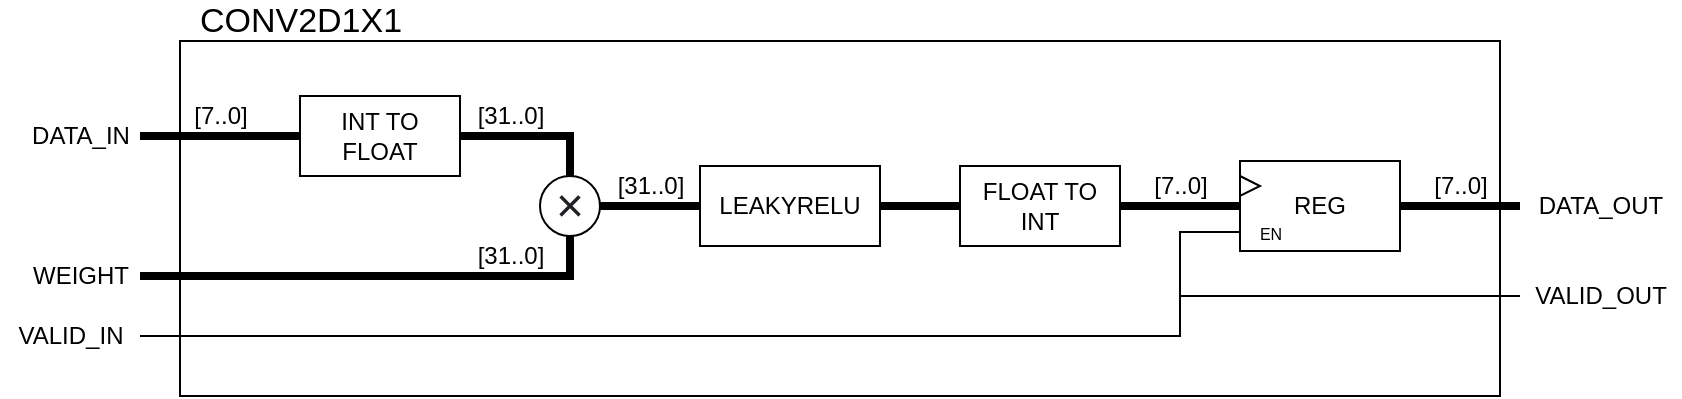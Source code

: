 <mxfile version="14.7.7" type="device"><diagram id="mfmWkxtsOC91oLr0DIt2" name="1x1-s-1"><mxGraphModel dx="1240" dy="689" grid="1" gridSize="10" guides="1" tooltips="1" connect="1" arrows="1" fold="1" page="1" pageScale="1" pageWidth="1200" pageHeight="1920" math="0" shadow="0"><root><mxCell id="0"/><mxCell id="1" parent="0"/><mxCell id="ewykF1Bx8B-RibWxfuNU-10" value="" style="rounded=0;whiteSpace=wrap;html=1;fillColor=none;" parent="1" vertex="1"><mxGeometry x="140" y="212.5" width="660" height="177.5" as="geometry"/></mxCell><mxCell id="06DjGSTNbb4e2f9bZE2M-1" value="INT TO FLOAT" style="rounded=0;whiteSpace=wrap;html=1;" parent="1" vertex="1"><mxGeometry x="200" y="240" width="80" height="40" as="geometry"/></mxCell><mxCell id="06DjGSTNbb4e2f9bZE2M-2" value="" style="endArrow=none;html=1;strokeWidth=4;entryX=0;entryY=0.5;entryDx=0;entryDy=0;" parent="1" target="06DjGSTNbb4e2f9bZE2M-1" edge="1"><mxGeometry width="50" height="50" relative="1" as="geometry"><mxPoint x="120" y="260" as="sourcePoint"/><mxPoint x="170" y="250" as="targetPoint"/></mxGeometry></mxCell><mxCell id="06DjGSTNbb4e2f9bZE2M-3" value="DATA_IN" style="text;html=1;align=center;verticalAlign=middle;resizable=0;points=[];autosize=1;strokeColor=none;" parent="1" vertex="1"><mxGeometry x="60" y="250" width="60" height="20" as="geometry"/></mxCell><mxCell id="06DjGSTNbb4e2f9bZE2M-4" value="&lt;span style=&quot;color: rgb(32 , 33 , 36) ; font-family: &amp;#34;arial&amp;#34; , sans-serif ; text-align: left ; background-color: rgb(255 , 255 , 255)&quot;&gt;&lt;font style=&quot;font-size: 24px&quot;&gt;×&lt;/font&gt;&lt;/span&gt;" style="ellipse;whiteSpace=wrap;html=1;aspect=fixed;" parent="1" vertex="1"><mxGeometry x="320" y="280" width="30" height="30" as="geometry"/></mxCell><mxCell id="06DjGSTNbb4e2f9bZE2M-5" value="" style="endArrow=none;html=1;strokeWidth=4;entryX=0.5;entryY=0;entryDx=0;entryDy=0;exitX=1;exitY=0.5;exitDx=0;exitDy=0;rounded=0;" parent="1" source="06DjGSTNbb4e2f9bZE2M-1" target="06DjGSTNbb4e2f9bZE2M-4" edge="1"><mxGeometry width="50" height="50" relative="1" as="geometry"><mxPoint x="290" y="300" as="sourcePoint"/><mxPoint x="340" y="250" as="targetPoint"/><Array as="points"><mxPoint x="335" y="260"/></Array></mxGeometry></mxCell><mxCell id="06DjGSTNbb4e2f9bZE2M-6" value="" style="endArrow=none;html=1;strokeWidth=4;entryX=0.5;entryY=1;entryDx=0;entryDy=0;rounded=0;" parent="1" target="06DjGSTNbb4e2f9bZE2M-4" edge="1"><mxGeometry width="50" height="50" relative="1" as="geometry"><mxPoint x="120" y="330" as="sourcePoint"/><mxPoint x="260" y="290" as="targetPoint"/><Array as="points"><mxPoint x="335" y="330"/></Array></mxGeometry></mxCell><mxCell id="06DjGSTNbb4e2f9bZE2M-7" value="WEIGHT" style="text;html=1;align=center;verticalAlign=middle;resizable=0;points=[];autosize=1;strokeColor=none;" parent="1" vertex="1"><mxGeometry x="60" y="320" width="60" height="20" as="geometry"/></mxCell><mxCell id="06DjGSTNbb4e2f9bZE2M-8" value="" style="endArrow=none;html=1;strokeWidth=4;exitX=1;exitY=0.5;exitDx=0;exitDy=0;" parent="1" source="06DjGSTNbb4e2f9bZE2M-4" edge="1"><mxGeometry width="50" height="50" relative="1" as="geometry"><mxPoint x="370" y="320" as="sourcePoint"/><mxPoint x="400" y="295" as="targetPoint"/></mxGeometry></mxCell><mxCell id="06DjGSTNbb4e2f9bZE2M-9" value="FLOAT TO INT" style="rounded=0;whiteSpace=wrap;html=1;" parent="1" vertex="1"><mxGeometry x="530" y="275" width="80" height="40" as="geometry"/></mxCell><mxCell id="06DjGSTNbb4e2f9bZE2M-10" value="" style="endArrow=none;html=1;strokeWidth=4;exitX=1;exitY=0.5;exitDx=0;exitDy=0;" parent="1" source="06DjGSTNbb4e2f9bZE2M-9" target="ewykF1Bx8B-RibWxfuNU-1" edge="1"><mxGeometry width="50" height="50" relative="1" as="geometry"><mxPoint x="620" y="365" as="sourcePoint"/><mxPoint x="670" y="295" as="targetPoint"/></mxGeometry></mxCell><mxCell id="06DjGSTNbb4e2f9bZE2M-11" value="DATA_OUT" style="text;html=1;align=center;verticalAlign=middle;resizable=0;points=[];autosize=1;strokeColor=none;" parent="1" vertex="1"><mxGeometry x="810" y="285" width="80" height="20" as="geometry"/></mxCell><mxCell id="06DjGSTNbb4e2f9bZE2M-12" value="[7..0]" style="text;html=1;align=center;verticalAlign=middle;resizable=0;points=[];autosize=1;strokeColor=none;" parent="1" vertex="1"><mxGeometry x="140" y="240" width="40" height="20" as="geometry"/></mxCell><mxCell id="06DjGSTNbb4e2f9bZE2M-13" value="[31..0]" style="text;html=1;align=center;verticalAlign=middle;resizable=0;points=[];autosize=1;strokeColor=none;" parent="1" vertex="1"><mxGeometry x="280" y="240" width="50" height="20" as="geometry"/></mxCell><mxCell id="06DjGSTNbb4e2f9bZE2M-14" value="[31..0]" style="text;html=1;align=center;verticalAlign=middle;resizable=0;points=[];autosize=1;strokeColor=none;" parent="1" vertex="1"><mxGeometry x="350" y="275" width="50" height="20" as="geometry"/></mxCell><mxCell id="06DjGSTNbb4e2f9bZE2M-15" value="[31..0]" style="text;html=1;align=center;verticalAlign=middle;resizable=0;points=[];autosize=1;strokeColor=none;" parent="1" vertex="1"><mxGeometry x="280" y="310" width="50" height="20" as="geometry"/></mxCell><mxCell id="06DjGSTNbb4e2f9bZE2M-16" value="[7..0]" style="text;html=1;align=center;verticalAlign=middle;resizable=0;points=[];autosize=1;strokeColor=none;" parent="1" vertex="1"><mxGeometry x="620" y="275" width="40" height="20" as="geometry"/></mxCell><mxCell id="ewykF1Bx8B-RibWxfuNU-1" value="REG" style="rounded=0;whiteSpace=wrap;html=1;" parent="1" vertex="1"><mxGeometry x="670" y="272.5" width="80" height="45" as="geometry"/></mxCell><mxCell id="ewykF1Bx8B-RibWxfuNU-2" value="" style="endArrow=none;html=1;strokeWidth=4;exitX=1;exitY=0.5;exitDx=0;exitDy=0;" parent="1" edge="1"><mxGeometry width="50" height="50" relative="1" as="geometry"><mxPoint x="750" y="295" as="sourcePoint"/><mxPoint x="810" y="295" as="targetPoint"/></mxGeometry></mxCell><mxCell id="ewykF1Bx8B-RibWxfuNU-3" value="[7..0]" style="text;html=1;align=center;verticalAlign=middle;resizable=0;points=[];autosize=1;strokeColor=none;" parent="1" vertex="1"><mxGeometry x="760" y="275" width="40" height="20" as="geometry"/></mxCell><mxCell id="ewykF1Bx8B-RibWxfuNU-4" value="&lt;font style=&quot;font-size: 8px&quot;&gt;EN&lt;/font&gt;" style="text;html=1;align=center;verticalAlign=middle;resizable=0;points=[];autosize=1;strokeColor=none;" parent="1" vertex="1"><mxGeometry x="670" y="297.5" width="30" height="20" as="geometry"/></mxCell><mxCell id="ewykF1Bx8B-RibWxfuNU-5" value="" style="endArrow=none;html=1;rounded=0;entryX=0.011;entryY=0.525;entryDx=0;entryDy=0;entryPerimeter=0;" parent="1" edge="1" target="ewykF1Bx8B-RibWxfuNU-4"><mxGeometry width="50" height="50" relative="1" as="geometry"><mxPoint x="120" y="360" as="sourcePoint"/><mxPoint x="540" y="330" as="targetPoint"/><Array as="points"><mxPoint x="640" y="360"/><mxPoint x="640" y="308"/></Array></mxGeometry></mxCell><mxCell id="ewykF1Bx8B-RibWxfuNU-6" value="VALID_IN" style="text;html=1;align=center;verticalAlign=middle;resizable=0;points=[];autosize=1;strokeColor=none;" parent="1" vertex="1"><mxGeometry x="50" y="350" width="70" height="20" as="geometry"/></mxCell><mxCell id="ewykF1Bx8B-RibWxfuNU-7" value="" style="endArrow=none;html=1;" parent="1" edge="1"><mxGeometry width="50" height="50" relative="1" as="geometry"><mxPoint x="640" y="340" as="sourcePoint"/><mxPoint x="810" y="340" as="targetPoint"/></mxGeometry></mxCell><mxCell id="ewykF1Bx8B-RibWxfuNU-8" value="VALID_OUT" style="text;html=1;align=center;verticalAlign=middle;resizable=0;points=[];autosize=1;strokeColor=none;" parent="1" vertex="1"><mxGeometry x="810" y="330" width="80" height="20" as="geometry"/></mxCell><mxCell id="ewykF1Bx8B-RibWxfuNU-9" value="" style="triangle;whiteSpace=wrap;html=1;" parent="1" vertex="1"><mxGeometry x="670" y="280" width="10" height="10" as="geometry"/></mxCell><mxCell id="ewykF1Bx8B-RibWxfuNU-11" value="&lt;font style=&quot;font-size: 17px&quot;&gt;CONV2D1X1&lt;/font&gt;" style="text;html=1;align=center;verticalAlign=middle;resizable=0;points=[];autosize=1;strokeColor=none;" parent="1" vertex="1"><mxGeometry x="140" y="192.5" width="120" height="20" as="geometry"/></mxCell><mxCell id="xcUxpN8oh5Z--mDnmyNa-1" value="LEAKYRELU" style="rounded=0;whiteSpace=wrap;html=1;" vertex="1" parent="1"><mxGeometry x="400" y="275" width="90" height="40" as="geometry"/></mxCell><mxCell id="xcUxpN8oh5Z--mDnmyNa-2" value="" style="endArrow=none;html=1;strokeWidth=4;exitX=1;exitY=0.5;exitDx=0;exitDy=0;entryX=0;entryY=0.5;entryDx=0;entryDy=0;" edge="1" parent="1" source="xcUxpN8oh5Z--mDnmyNa-1" target="06DjGSTNbb4e2f9bZE2M-9"><mxGeometry width="50" height="50" relative="1" as="geometry"><mxPoint x="560" y="360" as="sourcePoint"/><mxPoint x="610" y="310" as="targetPoint"/></mxGeometry></mxCell></root></mxGraphModel></diagram></mxfile>
